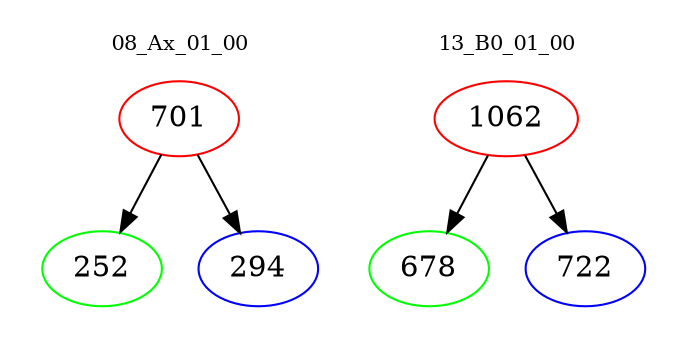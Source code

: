 digraph{
subgraph cluster_0 {
color = white
label = "08_Ax_01_00";
fontsize=10;
T0_701 [label="701", color="red"]
T0_701 -> T0_252 [color="black"]
T0_252 [label="252", color="green"]
T0_701 -> T0_294 [color="black"]
T0_294 [label="294", color="blue"]
}
subgraph cluster_1 {
color = white
label = "13_B0_01_00";
fontsize=10;
T1_1062 [label="1062", color="red"]
T1_1062 -> T1_678 [color="black"]
T1_678 [label="678", color="green"]
T1_1062 -> T1_722 [color="black"]
T1_722 [label="722", color="blue"]
}
}
